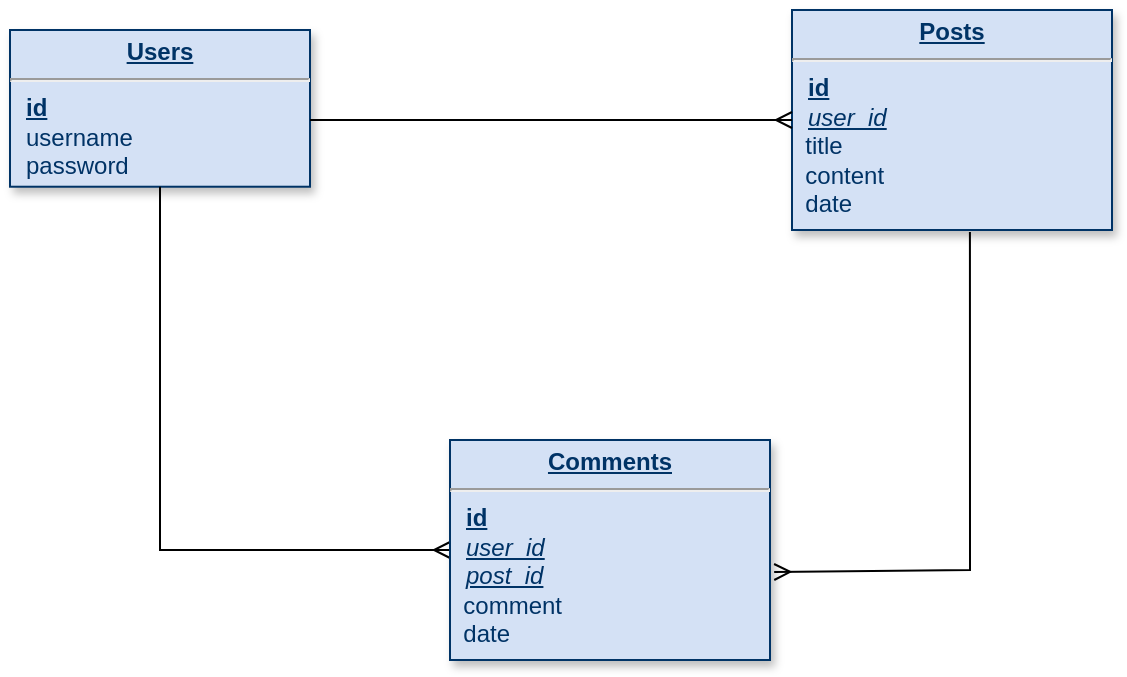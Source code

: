 <mxfile version="18.1.1" type="device"><diagram name="Page-1" id="efa7a0a1-bf9b-a30e-e6df-94a7791c09e9"><mxGraphModel dx="1422" dy="737" grid="1" gridSize="10" guides="1" tooltips="1" connect="1" arrows="1" fold="1" page="1" pageScale="1" pageWidth="826" pageHeight="1169" background="none" math="0" shadow="0"><root><mxCell id="0"/><mxCell id="1" parent="0"/><mxCell id="24" value="&lt;p style=&quot;margin: 0px ; margin-top: 4px ; text-align: center ; text-decoration: underline&quot;&gt;&lt;strong&gt;Posts&lt;/strong&gt;&lt;/p&gt;&lt;hr&gt;&lt;p style=&quot;margin: 0px ; margin-left: 8px&quot;&gt;&lt;u&gt;&lt;b&gt;id&lt;/b&gt;&lt;/u&gt;&lt;/p&gt;&lt;p style=&quot;margin: 0px ; margin-left: 8px&quot;&gt;&lt;u&gt;&lt;i&gt;user_id&lt;/i&gt;&lt;/u&gt;&lt;/p&gt;&amp;nbsp; title&lt;br&gt;&amp;nbsp; content&lt;br&gt;&amp;nbsp; date&lt;br&gt;&amp;nbsp;" style="verticalAlign=top;align=left;overflow=fill;fontSize=12;fontFamily=Helvetica;html=1;strokeColor=#003366;shadow=1;fillColor=#D4E1F5;fontColor=#003366" parent="1" vertex="1"><mxGeometry x="451" y="40" width="160" height="110" as="geometry"/></mxCell><mxCell id="25" value="&lt;p style=&quot;margin: 0px ; margin-top: 4px ; text-align: center ; text-decoration: underline&quot;&gt;&lt;strong&gt;Users&lt;/strong&gt;&lt;/p&gt;&lt;hr&gt;&lt;p style=&quot;margin: 0px ; margin-left: 8px&quot;&gt;&lt;u&gt;&lt;b&gt;id&lt;/b&gt;&lt;/u&gt;&lt;/p&gt;&lt;p style=&quot;margin: 0px ; margin-left: 8px&quot;&gt;username&lt;/p&gt;&lt;p style=&quot;margin: 0px ; margin-left: 8px&quot;&gt;password&lt;/p&gt;" style="verticalAlign=top;align=left;overflow=fill;fontSize=12;fontFamily=Helvetica;html=1;strokeColor=#003366;shadow=1;fillColor=#D4E1F5;fontColor=#003366" parent="1" vertex="1"><mxGeometry x="60" y="50" width="150" height="78.36" as="geometry"/></mxCell><mxCell id="BHJlaApyJYq_sp-OM-qR-116" value="" style="endArrow=ERmany;html=1;rounded=0;exitX=0.5;exitY=1;exitDx=0;exitDy=0;endFill=0;entryX=0;entryY=0.5;entryDx=0;entryDy=0;" parent="1" source="25" target="_9K9Uhyr5BCR6l3rY5EI-25" edge="1"><mxGeometry width="50" height="50" relative="1" as="geometry"><mxPoint x="180" y="160" as="sourcePoint"/><mxPoint x="210" y="330" as="targetPoint"/><Array as="points"><mxPoint x="135" y="310"/></Array></mxGeometry></mxCell><mxCell id="_9K9Uhyr5BCR6l3rY5EI-25" value="&lt;p style=&quot;margin: 0px ; margin-top: 4px ; text-align: center ; text-decoration: underline&quot;&gt;&lt;strong&gt;Comments&lt;/strong&gt;&lt;/p&gt;&lt;hr&gt;&lt;p style=&quot;margin: 0px ; margin-left: 8px&quot;&gt;&lt;u&gt;&lt;b&gt;id&lt;/b&gt;&lt;/u&gt;&lt;br&gt;&lt;/p&gt;&lt;p style=&quot;margin: 0px ; margin-left: 8px&quot;&gt;&lt;span style=&quot;background-color: initial;&quot;&gt;&lt;i&gt;&lt;u&gt;user_id&lt;/u&gt;&lt;/i&gt;&lt;/span&gt;&lt;/p&gt;&lt;p style=&quot;margin: 0px ; margin-left: 8px&quot;&gt;&lt;span style=&quot;background-color: initial;&quot;&gt;&lt;i&gt;&lt;u&gt;post_id&lt;/u&gt;&lt;/i&gt;&lt;/span&gt;&lt;/p&gt;&amp;nbsp; comment&lt;br&gt;&amp;nbsp; date&lt;br&gt;&amp;nbsp;" style="verticalAlign=top;align=left;overflow=fill;fontSize=12;fontFamily=Helvetica;html=1;strokeColor=#003366;shadow=1;fillColor=#D4E1F5;fontColor=#003366" parent="1" vertex="1"><mxGeometry x="280" y="255" width="160" height="110" as="geometry"/></mxCell><mxCell id="_9K9Uhyr5BCR6l3rY5EI-26" value="" style="endArrow=ERmany;html=1;rounded=0;exitX=0.556;exitY=1.009;exitDx=0;exitDy=0;endFill=0;entryX=1.013;entryY=0.6;entryDx=0;entryDy=0;exitPerimeter=0;entryPerimeter=0;" parent="1" source="24" target="_9K9Uhyr5BCR6l3rY5EI-25" edge="1"><mxGeometry width="50" height="50" relative="1" as="geometry"><mxPoint x="511" y="200" as="sourcePoint"/><mxPoint x="600" y="336.64" as="targetPoint"/><Array as="points"><mxPoint x="540" y="320"/></Array></mxGeometry></mxCell><mxCell id="u5Nhnah-5SFM4IZc3vz2-25" value="" style="endArrow=ERmany;html=1;rounded=0;exitX=1;exitY=0.574;exitDx=0;exitDy=0;endFill=0;entryX=0;entryY=0.5;entryDx=0;entryDy=0;exitPerimeter=0;" edge="1" parent="1" source="25" target="24"><mxGeometry width="50" height="50" relative="1" as="geometry"><mxPoint x="250" y="40.0" as="sourcePoint"/><mxPoint x="395" y="221.64" as="targetPoint"/></mxGeometry></mxCell></root></mxGraphModel></diagram></mxfile>